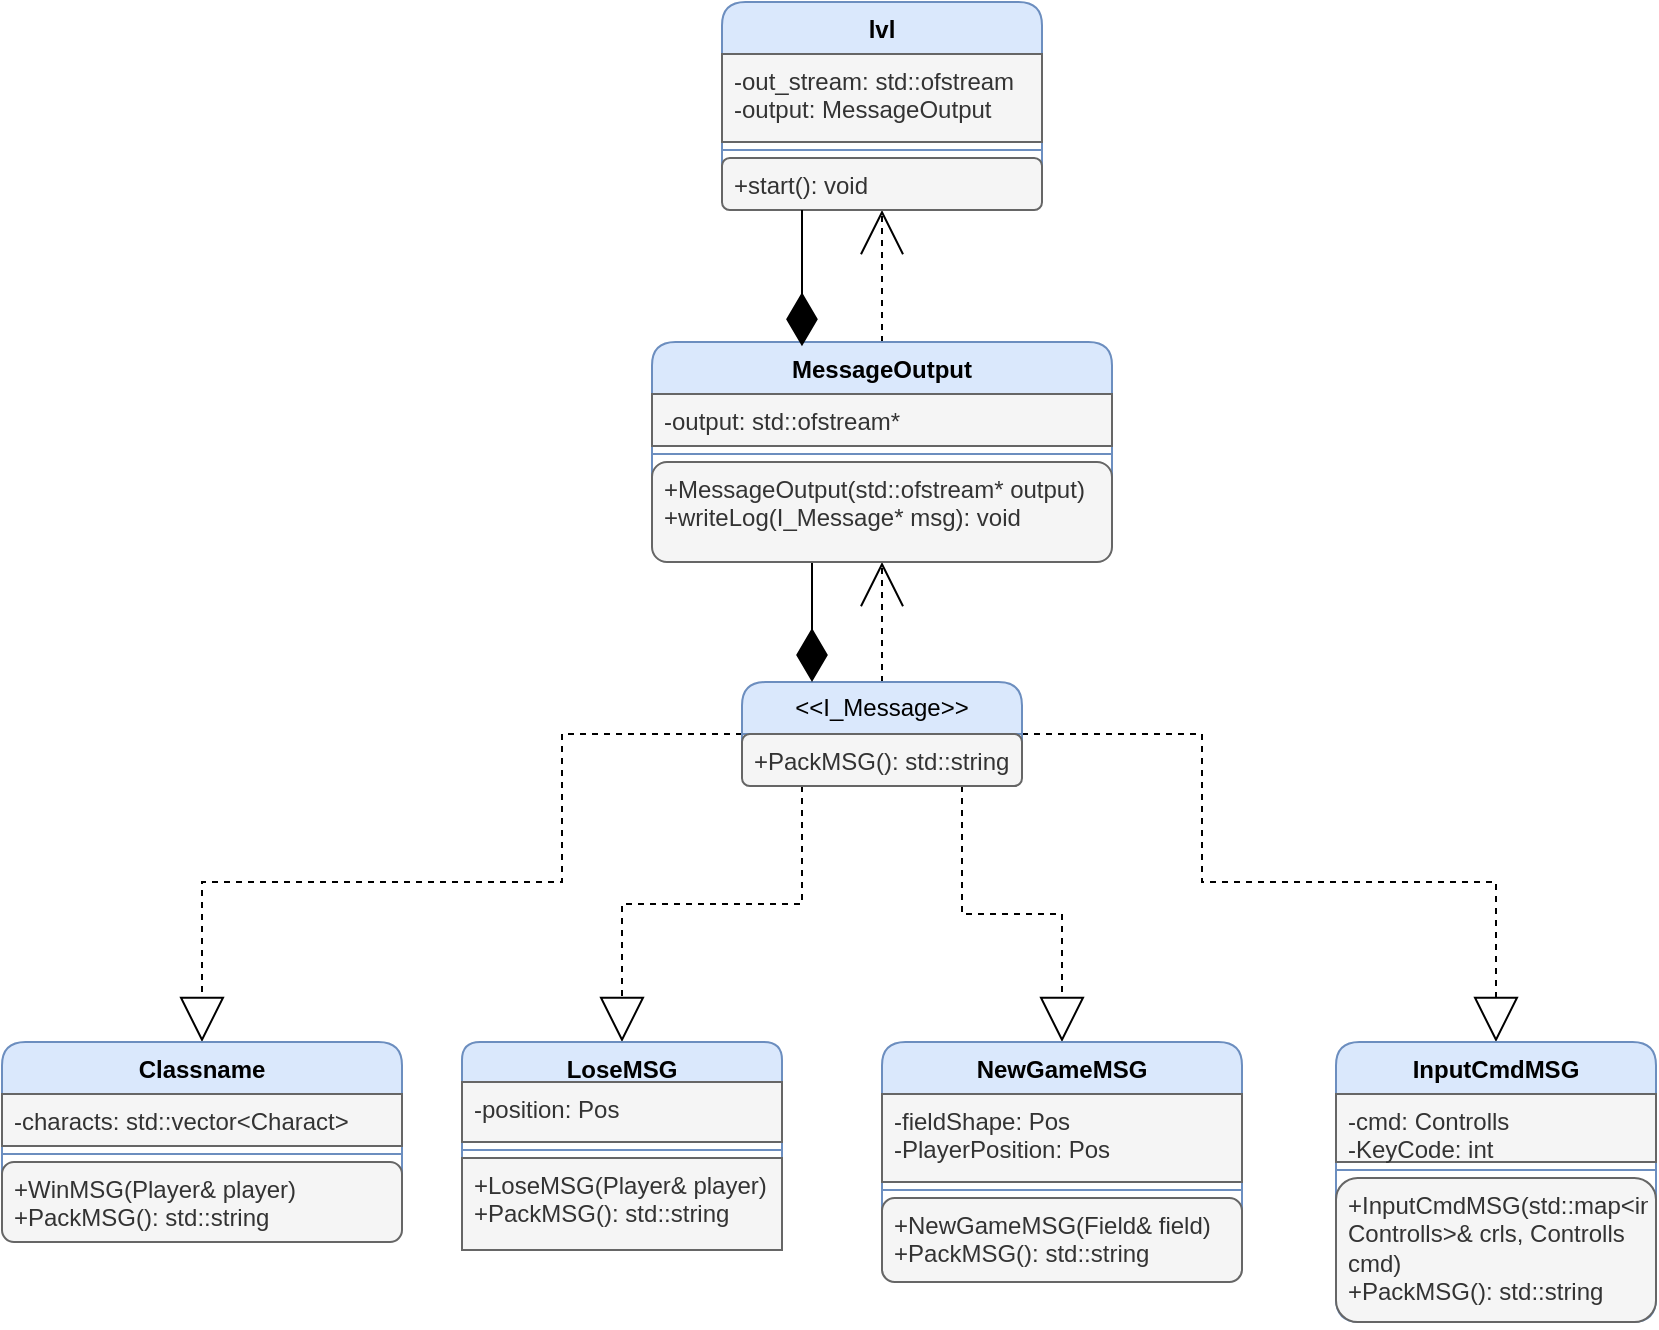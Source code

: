 <mxfile version="22.1.7" type="device">
  <diagram name="Страница — 1" id="5JUkokhGB5rMNi6BFV5h">
    <mxGraphModel dx="880" dy="869" grid="1" gridSize="10" guides="1" tooltips="1" connect="1" arrows="1" fold="1" page="1" pageScale="1" pageWidth="827" pageHeight="1169" math="0" shadow="0">
      <root>
        <mxCell id="0" />
        <mxCell id="1" parent="0" />
        <mxCell id="Mtww9ph9p0RmxFsjbk9b-29" style="edgeStyle=orthogonalEdgeStyle;rounded=0;orthogonalLoop=1;jettySize=auto;html=1;entryX=0.5;entryY=0;entryDx=0;entryDy=0;dashed=1;endArrow=block;endFill=0;endSize=20;" edge="1" parent="1" source="Mtww9ph9p0RmxFsjbk9b-1" target="Mtww9ph9p0RmxFsjbk9b-9">
          <mxGeometry relative="1" as="geometry">
            <Array as="points">
              <mxPoint x="280" y="786" />
              <mxPoint x="280" y="860" />
              <mxPoint x="100" y="860" />
            </Array>
          </mxGeometry>
        </mxCell>
        <mxCell id="Mtww9ph9p0RmxFsjbk9b-30" style="edgeStyle=orthogonalEdgeStyle;rounded=0;orthogonalLoop=1;jettySize=auto;html=1;entryX=0.5;entryY=0;entryDx=0;entryDy=0;dashed=1;endArrow=block;endFill=0;endSize=20;" edge="1" parent="1" source="Mtww9ph9p0RmxFsjbk9b-1" target="Mtww9ph9p0RmxFsjbk9b-13">
          <mxGeometry relative="1" as="geometry">
            <Array as="points">
              <mxPoint x="400" y="871" />
              <mxPoint x="310" y="871" />
            </Array>
          </mxGeometry>
        </mxCell>
        <mxCell id="Mtww9ph9p0RmxFsjbk9b-31" style="edgeStyle=orthogonalEdgeStyle;rounded=0;orthogonalLoop=1;jettySize=auto;html=1;entryX=0.5;entryY=0;entryDx=0;entryDy=0;dashed=1;endArrow=block;endFill=0;endSize=20;" edge="1" parent="1" source="Mtww9ph9p0RmxFsjbk9b-1" target="Mtww9ph9p0RmxFsjbk9b-17">
          <mxGeometry relative="1" as="geometry">
            <Array as="points">
              <mxPoint x="480" y="876" />
              <mxPoint x="530" y="876" />
            </Array>
          </mxGeometry>
        </mxCell>
        <mxCell id="Mtww9ph9p0RmxFsjbk9b-33" style="edgeStyle=orthogonalEdgeStyle;rounded=0;orthogonalLoop=1;jettySize=auto;html=1;entryX=0.5;entryY=0;entryDx=0;entryDy=0;dashed=1;endArrow=block;endFill=0;endSize=20;" edge="1" parent="1" source="Mtww9ph9p0RmxFsjbk9b-1" target="Mtww9ph9p0RmxFsjbk9b-21">
          <mxGeometry relative="1" as="geometry">
            <Array as="points">
              <mxPoint x="600" y="786" />
              <mxPoint x="600" y="860" />
              <mxPoint x="747" y="860" />
            </Array>
          </mxGeometry>
        </mxCell>
        <mxCell id="Mtww9ph9p0RmxFsjbk9b-35" style="edgeStyle=orthogonalEdgeStyle;rounded=0;orthogonalLoop=1;jettySize=auto;html=1;dashed=1;endArrow=open;endFill=0;endSize=20;" edge="1" parent="1" source="Mtww9ph9p0RmxFsjbk9b-1" target="Mtww9ph9p0RmxFsjbk9b-5">
          <mxGeometry relative="1" as="geometry" />
        </mxCell>
        <mxCell id="Mtww9ph9p0RmxFsjbk9b-1" value="&amp;lt;&amp;lt;I_Message&amp;gt;&amp;gt;" style="swimlane;fontStyle=0;childLayout=stackLayout;horizontal=1;startSize=26;fillColor=#dae8fc;horizontalStack=0;resizeParent=1;resizeParentMax=0;resizeLast=0;collapsible=1;marginBottom=0;whiteSpace=wrap;html=1;strokeColor=#6c8ebf;rounded=1;" vertex="1" parent="1">
          <mxGeometry x="370" y="760" width="140" height="52" as="geometry" />
        </mxCell>
        <mxCell id="Mtww9ph9p0RmxFsjbk9b-2" value="+PackMSG(): std::string" style="text;strokeColor=#666666;fillColor=#f5f5f5;align=left;verticalAlign=top;spacingLeft=4;spacingRight=4;overflow=hidden;rotatable=0;points=[[0,0.5],[1,0.5]];portConstraint=eastwest;whiteSpace=wrap;html=1;fontColor=#333333;rounded=1;" vertex="1" parent="Mtww9ph9p0RmxFsjbk9b-1">
          <mxGeometry y="26" width="140" height="26" as="geometry" />
        </mxCell>
        <mxCell id="Mtww9ph9p0RmxFsjbk9b-34" style="edgeStyle=orthogonalEdgeStyle;rounded=0;orthogonalLoop=1;jettySize=auto;html=1;entryX=0.25;entryY=0;entryDx=0;entryDy=0;endArrow=diamondThin;endFill=1;endSize=24;" edge="1" parent="1" source="Mtww9ph9p0RmxFsjbk9b-5" target="Mtww9ph9p0RmxFsjbk9b-1">
          <mxGeometry relative="1" as="geometry">
            <Array as="points">
              <mxPoint x="405" y="640" />
              <mxPoint x="405" y="640" />
            </Array>
          </mxGeometry>
        </mxCell>
        <mxCell id="Mtww9ph9p0RmxFsjbk9b-36" style="edgeStyle=orthogonalEdgeStyle;rounded=0;orthogonalLoop=1;jettySize=auto;html=1;entryX=0.5;entryY=1;entryDx=0;entryDy=0;dashed=1;endArrow=open;endFill=0;endSize=20;" edge="1" parent="1" source="Mtww9ph9p0RmxFsjbk9b-5" target="Mtww9ph9p0RmxFsjbk9b-25">
          <mxGeometry relative="1" as="geometry" />
        </mxCell>
        <mxCell id="Mtww9ph9p0RmxFsjbk9b-5" value="MessageOutput" style="swimlane;fontStyle=1;align=center;verticalAlign=top;childLayout=stackLayout;horizontal=1;startSize=26;horizontalStack=0;resizeParent=1;resizeParentMax=0;resizeLast=0;collapsible=1;marginBottom=0;whiteSpace=wrap;html=1;fillColor=#dae8fc;strokeColor=#6c8ebf;rounded=1;" vertex="1" parent="1">
          <mxGeometry x="325" y="590" width="230" height="110" as="geometry" />
        </mxCell>
        <mxCell id="Mtww9ph9p0RmxFsjbk9b-6" value="-output: std::ofstream*" style="text;strokeColor=#666666;fillColor=#f5f5f5;align=left;verticalAlign=top;spacingLeft=4;spacingRight=4;overflow=hidden;rotatable=0;points=[[0,0.5],[1,0.5]];portConstraint=eastwest;whiteSpace=wrap;html=1;fontColor=#333333;" vertex="1" parent="Mtww9ph9p0RmxFsjbk9b-5">
          <mxGeometry y="26" width="230" height="26" as="geometry" />
        </mxCell>
        <mxCell id="Mtww9ph9p0RmxFsjbk9b-7" value="" style="line;strokeWidth=1;fillColor=none;align=left;verticalAlign=middle;spacingTop=-1;spacingLeft=3;spacingRight=3;rotatable=0;labelPosition=right;points=[];portConstraint=eastwest;strokeColor=inherit;" vertex="1" parent="Mtww9ph9p0RmxFsjbk9b-5">
          <mxGeometry y="52" width="230" height="8" as="geometry" />
        </mxCell>
        <mxCell id="Mtww9ph9p0RmxFsjbk9b-8" value="&lt;div&gt;+MessageOutput(std::ofstream* output) +&lt;span style=&quot;background-color: initial;&quot;&gt;writeLog(I_Message* msg): void&lt;/span&gt;&lt;/div&gt;" style="text;strokeColor=#666666;fillColor=#f5f5f5;align=left;verticalAlign=top;spacingLeft=4;spacingRight=4;overflow=hidden;rotatable=0;points=[[0,0.5],[1,0.5]];portConstraint=eastwest;whiteSpace=wrap;html=1;fontColor=#333333;rounded=1;" vertex="1" parent="Mtww9ph9p0RmxFsjbk9b-5">
          <mxGeometry y="60" width="230" height="50" as="geometry" />
        </mxCell>
        <mxCell id="Mtww9ph9p0RmxFsjbk9b-9" value="Classname" style="swimlane;fontStyle=1;align=center;verticalAlign=top;childLayout=stackLayout;horizontal=1;startSize=26;horizontalStack=0;resizeParent=1;resizeParentMax=0;resizeLast=0;collapsible=1;marginBottom=0;whiteSpace=wrap;html=1;fillColor=#dae8fc;strokeColor=#6c8ebf;rounded=1;" vertex="1" parent="1">
          <mxGeometry y="940" width="200" height="100" as="geometry" />
        </mxCell>
        <mxCell id="Mtww9ph9p0RmxFsjbk9b-10" value="-characts: std::vector&amp;lt;Charact&amp;gt;&amp;nbsp;" style="text;strokeColor=#666666;fillColor=#f5f5f5;align=left;verticalAlign=top;spacingLeft=4;spacingRight=4;overflow=hidden;rotatable=0;points=[[0,0.5],[1,0.5]];portConstraint=eastwest;whiteSpace=wrap;html=1;fontColor=#333333;" vertex="1" parent="Mtww9ph9p0RmxFsjbk9b-9">
          <mxGeometry y="26" width="200" height="26" as="geometry" />
        </mxCell>
        <mxCell id="Mtww9ph9p0RmxFsjbk9b-11" value="" style="line;strokeWidth=1;fillColor=none;align=left;verticalAlign=middle;spacingTop=-1;spacingLeft=3;spacingRight=3;rotatable=0;labelPosition=right;points=[];portConstraint=eastwest;strokeColor=inherit;" vertex="1" parent="Mtww9ph9p0RmxFsjbk9b-9">
          <mxGeometry y="52" width="200" height="8" as="geometry" />
        </mxCell>
        <mxCell id="Mtww9ph9p0RmxFsjbk9b-12" value="+WinMSG(Player&amp;amp; player)&lt;br&gt;+PackMSG(): std::string" style="text;strokeColor=#666666;fillColor=#f5f5f5;align=left;verticalAlign=top;spacingLeft=4;spacingRight=4;overflow=hidden;rotatable=0;points=[[0,0.5],[1,0.5]];portConstraint=eastwest;whiteSpace=wrap;html=1;fontColor=#333333;rounded=1;" vertex="1" parent="Mtww9ph9p0RmxFsjbk9b-9">
          <mxGeometry y="60" width="200" height="40" as="geometry" />
        </mxCell>
        <mxCell id="Mtww9ph9p0RmxFsjbk9b-13" value="LoseMSG" style="swimlane;fontStyle=1;align=center;verticalAlign=top;childLayout=stackLayout;horizontal=1;startSize=20;horizontalStack=0;resizeParent=1;resizeParentMax=0;resizeLast=0;collapsible=1;marginBottom=0;whiteSpace=wrap;html=1;fillColor=#dae8fc;strokeColor=#6c8ebf;rounded=1;" vertex="1" parent="1">
          <mxGeometry x="230" y="940" width="160" height="104" as="geometry" />
        </mxCell>
        <mxCell id="Mtww9ph9p0RmxFsjbk9b-14" value="-position: Pos" style="text;strokeColor=#666666;fillColor=#f5f5f5;align=left;verticalAlign=top;spacingLeft=4;spacingRight=4;overflow=hidden;rotatable=0;points=[[0,0.5],[1,0.5]];portConstraint=eastwest;whiteSpace=wrap;html=1;fontColor=#333333;" vertex="1" parent="Mtww9ph9p0RmxFsjbk9b-13">
          <mxGeometry y="20" width="160" height="30" as="geometry" />
        </mxCell>
        <mxCell id="Mtww9ph9p0RmxFsjbk9b-15" value="" style="line;strokeWidth=1;fillColor=none;align=left;verticalAlign=middle;spacingTop=-1;spacingLeft=3;spacingRight=3;rotatable=0;labelPosition=right;points=[];portConstraint=eastwest;strokeColor=inherit;" vertex="1" parent="Mtww9ph9p0RmxFsjbk9b-13">
          <mxGeometry y="50" width="160" height="8" as="geometry" />
        </mxCell>
        <mxCell id="Mtww9ph9p0RmxFsjbk9b-16" value="+LoseMSG(Player&amp;amp; player)&lt;br&gt;+PackMSG(): std::string" style="text;strokeColor=#666666;fillColor=#f5f5f5;align=left;verticalAlign=top;spacingLeft=4;spacingRight=4;overflow=hidden;rotatable=0;points=[[0,0.5],[1,0.5]];portConstraint=eastwest;whiteSpace=wrap;html=1;fontColor=#333333;" vertex="1" parent="Mtww9ph9p0RmxFsjbk9b-13">
          <mxGeometry y="58" width="160" height="46" as="geometry" />
        </mxCell>
        <mxCell id="Mtww9ph9p0RmxFsjbk9b-17" value="NewGameMSG" style="swimlane;fontStyle=1;align=center;verticalAlign=top;childLayout=stackLayout;horizontal=1;startSize=26;horizontalStack=0;resizeParent=1;resizeParentMax=0;resizeLast=0;collapsible=1;marginBottom=0;whiteSpace=wrap;html=1;fillColor=#dae8fc;strokeColor=#6c8ebf;rounded=1;" vertex="1" parent="1">
          <mxGeometry x="440" y="940" width="180" height="120" as="geometry" />
        </mxCell>
        <mxCell id="Mtww9ph9p0RmxFsjbk9b-18" value="&lt;div&gt;-fieldShape: Pos&lt;/div&gt;&lt;div&gt;&lt;span style=&quot;white-space: pre;&quot;&gt;-&lt;/span&gt;PlayerPosition: Pos&lt;/div&gt;" style="text;strokeColor=#666666;fillColor=#f5f5f5;align=left;verticalAlign=top;spacingLeft=4;spacingRight=4;overflow=hidden;rotatable=0;points=[[0,0.5],[1,0.5]];portConstraint=eastwest;whiteSpace=wrap;html=1;fontColor=#333333;" vertex="1" parent="Mtww9ph9p0RmxFsjbk9b-17">
          <mxGeometry y="26" width="180" height="44" as="geometry" />
        </mxCell>
        <mxCell id="Mtww9ph9p0RmxFsjbk9b-19" value="" style="line;strokeWidth=1;fillColor=none;align=left;verticalAlign=middle;spacingTop=-1;spacingLeft=3;spacingRight=3;rotatable=0;labelPosition=right;points=[];portConstraint=eastwest;strokeColor=inherit;" vertex="1" parent="Mtww9ph9p0RmxFsjbk9b-17">
          <mxGeometry y="70" width="180" height="8" as="geometry" />
        </mxCell>
        <mxCell id="Mtww9ph9p0RmxFsjbk9b-20" value="&lt;div&gt;+NewGameMSG(Field&amp;amp; field)&lt;/div&gt;&lt;div&gt;&lt;span style=&quot;background-color: initial;&quot;&gt;&lt;span style=&quot;white-space: pre;&quot;&gt;+&lt;/span&gt;PackMSG(): std::string&lt;/span&gt;&lt;/div&gt;" style="text;strokeColor=#666666;fillColor=#f5f5f5;align=left;verticalAlign=top;spacingLeft=4;spacingRight=4;overflow=hidden;rotatable=0;points=[[0,0.5],[1,0.5]];portConstraint=eastwest;whiteSpace=wrap;html=1;fontColor=#333333;rounded=1;" vertex="1" parent="Mtww9ph9p0RmxFsjbk9b-17">
          <mxGeometry y="78" width="180" height="42" as="geometry" />
        </mxCell>
        <mxCell id="Mtww9ph9p0RmxFsjbk9b-21" value="InputCmdMSG" style="swimlane;fontStyle=1;align=center;verticalAlign=top;childLayout=stackLayout;horizontal=1;startSize=26;horizontalStack=0;resizeParent=1;resizeParentMax=0;resizeLast=0;collapsible=1;marginBottom=0;whiteSpace=wrap;html=1;fillColor=#dae8fc;strokeColor=#6c8ebf;rounded=1;" vertex="1" parent="1">
          <mxGeometry x="667" y="940" width="160" height="140" as="geometry" />
        </mxCell>
        <mxCell id="Mtww9ph9p0RmxFsjbk9b-22" value="&lt;div&gt;-cmd: Controlls&lt;/div&gt;&lt;div&gt;&lt;span style=&quot;white-space: pre;&quot;&gt;-&lt;/span&gt;KeyCode: int&lt;/div&gt;" style="text;strokeColor=#666666;fillColor=#f5f5f5;align=left;verticalAlign=top;spacingLeft=4;spacingRight=4;overflow=hidden;rotatable=0;points=[[0,0.5],[1,0.5]];portConstraint=eastwest;whiteSpace=wrap;html=1;fontColor=#333333;" vertex="1" parent="Mtww9ph9p0RmxFsjbk9b-21">
          <mxGeometry y="26" width="160" height="34" as="geometry" />
        </mxCell>
        <mxCell id="Mtww9ph9p0RmxFsjbk9b-23" value="" style="line;strokeWidth=1;fillColor=none;align=left;verticalAlign=middle;spacingTop=-1;spacingLeft=3;spacingRight=3;rotatable=0;labelPosition=right;points=[];portConstraint=eastwest;strokeColor=inherit;" vertex="1" parent="Mtww9ph9p0RmxFsjbk9b-21">
          <mxGeometry y="60" width="160" height="8" as="geometry" />
        </mxCell>
        <mxCell id="Mtww9ph9p0RmxFsjbk9b-24" value="&lt;div&gt;+InputCmdMSG(std::map&amp;lt;int, Controlls&amp;gt;&amp;amp; crls, Controlls cmd)&lt;/div&gt;&lt;div&gt;&lt;span style=&quot;background-color: initial;&quot;&gt;+PackMSG(): std::string&lt;/span&gt;&lt;br&gt;&lt;/div&gt;" style="text;strokeColor=#666666;fillColor=#f5f5f5;align=left;verticalAlign=top;spacingLeft=4;spacingRight=4;overflow=hidden;rotatable=0;points=[[0,0.5],[1,0.5]];portConstraint=eastwest;whiteSpace=wrap;html=1;fontColor=#333333;rounded=1;" vertex="1" parent="Mtww9ph9p0RmxFsjbk9b-21">
          <mxGeometry y="68" width="160" height="72" as="geometry" />
        </mxCell>
        <mxCell id="Mtww9ph9p0RmxFsjbk9b-25" value="lvl" style="swimlane;fontStyle=1;align=center;verticalAlign=top;childLayout=stackLayout;horizontal=1;startSize=26;horizontalStack=0;resizeParent=1;resizeParentMax=0;resizeLast=0;collapsible=1;marginBottom=0;whiteSpace=wrap;html=1;fillColor=#dae8fc;strokeColor=#6c8ebf;rounded=1;" vertex="1" parent="1">
          <mxGeometry x="360" y="420" width="160" height="104" as="geometry" />
        </mxCell>
        <mxCell id="Mtww9ph9p0RmxFsjbk9b-26" value="-out_stream: std::ofstream&lt;div&gt;&lt;span style=&quot;white-space: pre;&quot;&gt;-output: &lt;/span&gt;MessageOutput&lt;/div&gt;" style="text;strokeColor=#666666;fillColor=#f5f5f5;align=left;verticalAlign=top;spacingLeft=4;spacingRight=4;overflow=hidden;rotatable=0;points=[[0,0.5],[1,0.5]];portConstraint=eastwest;whiteSpace=wrap;html=1;fontColor=#333333;" vertex="1" parent="Mtww9ph9p0RmxFsjbk9b-25">
          <mxGeometry y="26" width="160" height="44" as="geometry" />
        </mxCell>
        <mxCell id="Mtww9ph9p0RmxFsjbk9b-27" value="" style="line;strokeWidth=1;fillColor=none;align=left;verticalAlign=middle;spacingTop=-1;spacingLeft=3;spacingRight=3;rotatable=0;labelPosition=right;points=[];portConstraint=eastwest;strokeColor=inherit;" vertex="1" parent="Mtww9ph9p0RmxFsjbk9b-25">
          <mxGeometry y="70" width="160" height="8" as="geometry" />
        </mxCell>
        <mxCell id="Mtww9ph9p0RmxFsjbk9b-28" value="+start(): void" style="text;strokeColor=#666666;fillColor=#f5f5f5;align=left;verticalAlign=top;spacingLeft=4;spacingRight=4;overflow=hidden;rotatable=0;points=[[0,0.5],[1,0.5]];portConstraint=eastwest;whiteSpace=wrap;html=1;fontColor=#333333;rounded=1;" vertex="1" parent="Mtww9ph9p0RmxFsjbk9b-25">
          <mxGeometry y="78" width="160" height="26" as="geometry" />
        </mxCell>
        <mxCell id="Mtww9ph9p0RmxFsjbk9b-38" style="edgeStyle=orthogonalEdgeStyle;rounded=0;orthogonalLoop=1;jettySize=auto;html=1;entryX=0.326;entryY=0.019;entryDx=0;entryDy=0;endArrow=diamondThin;endFill=1;endSize=24;exitX=0.25;exitY=1;exitDx=0;exitDy=0;entryPerimeter=0;" edge="1" parent="1" source="Mtww9ph9p0RmxFsjbk9b-25" target="Mtww9ph9p0RmxFsjbk9b-5">
          <mxGeometry relative="1" as="geometry" />
        </mxCell>
      </root>
    </mxGraphModel>
  </diagram>
</mxfile>
